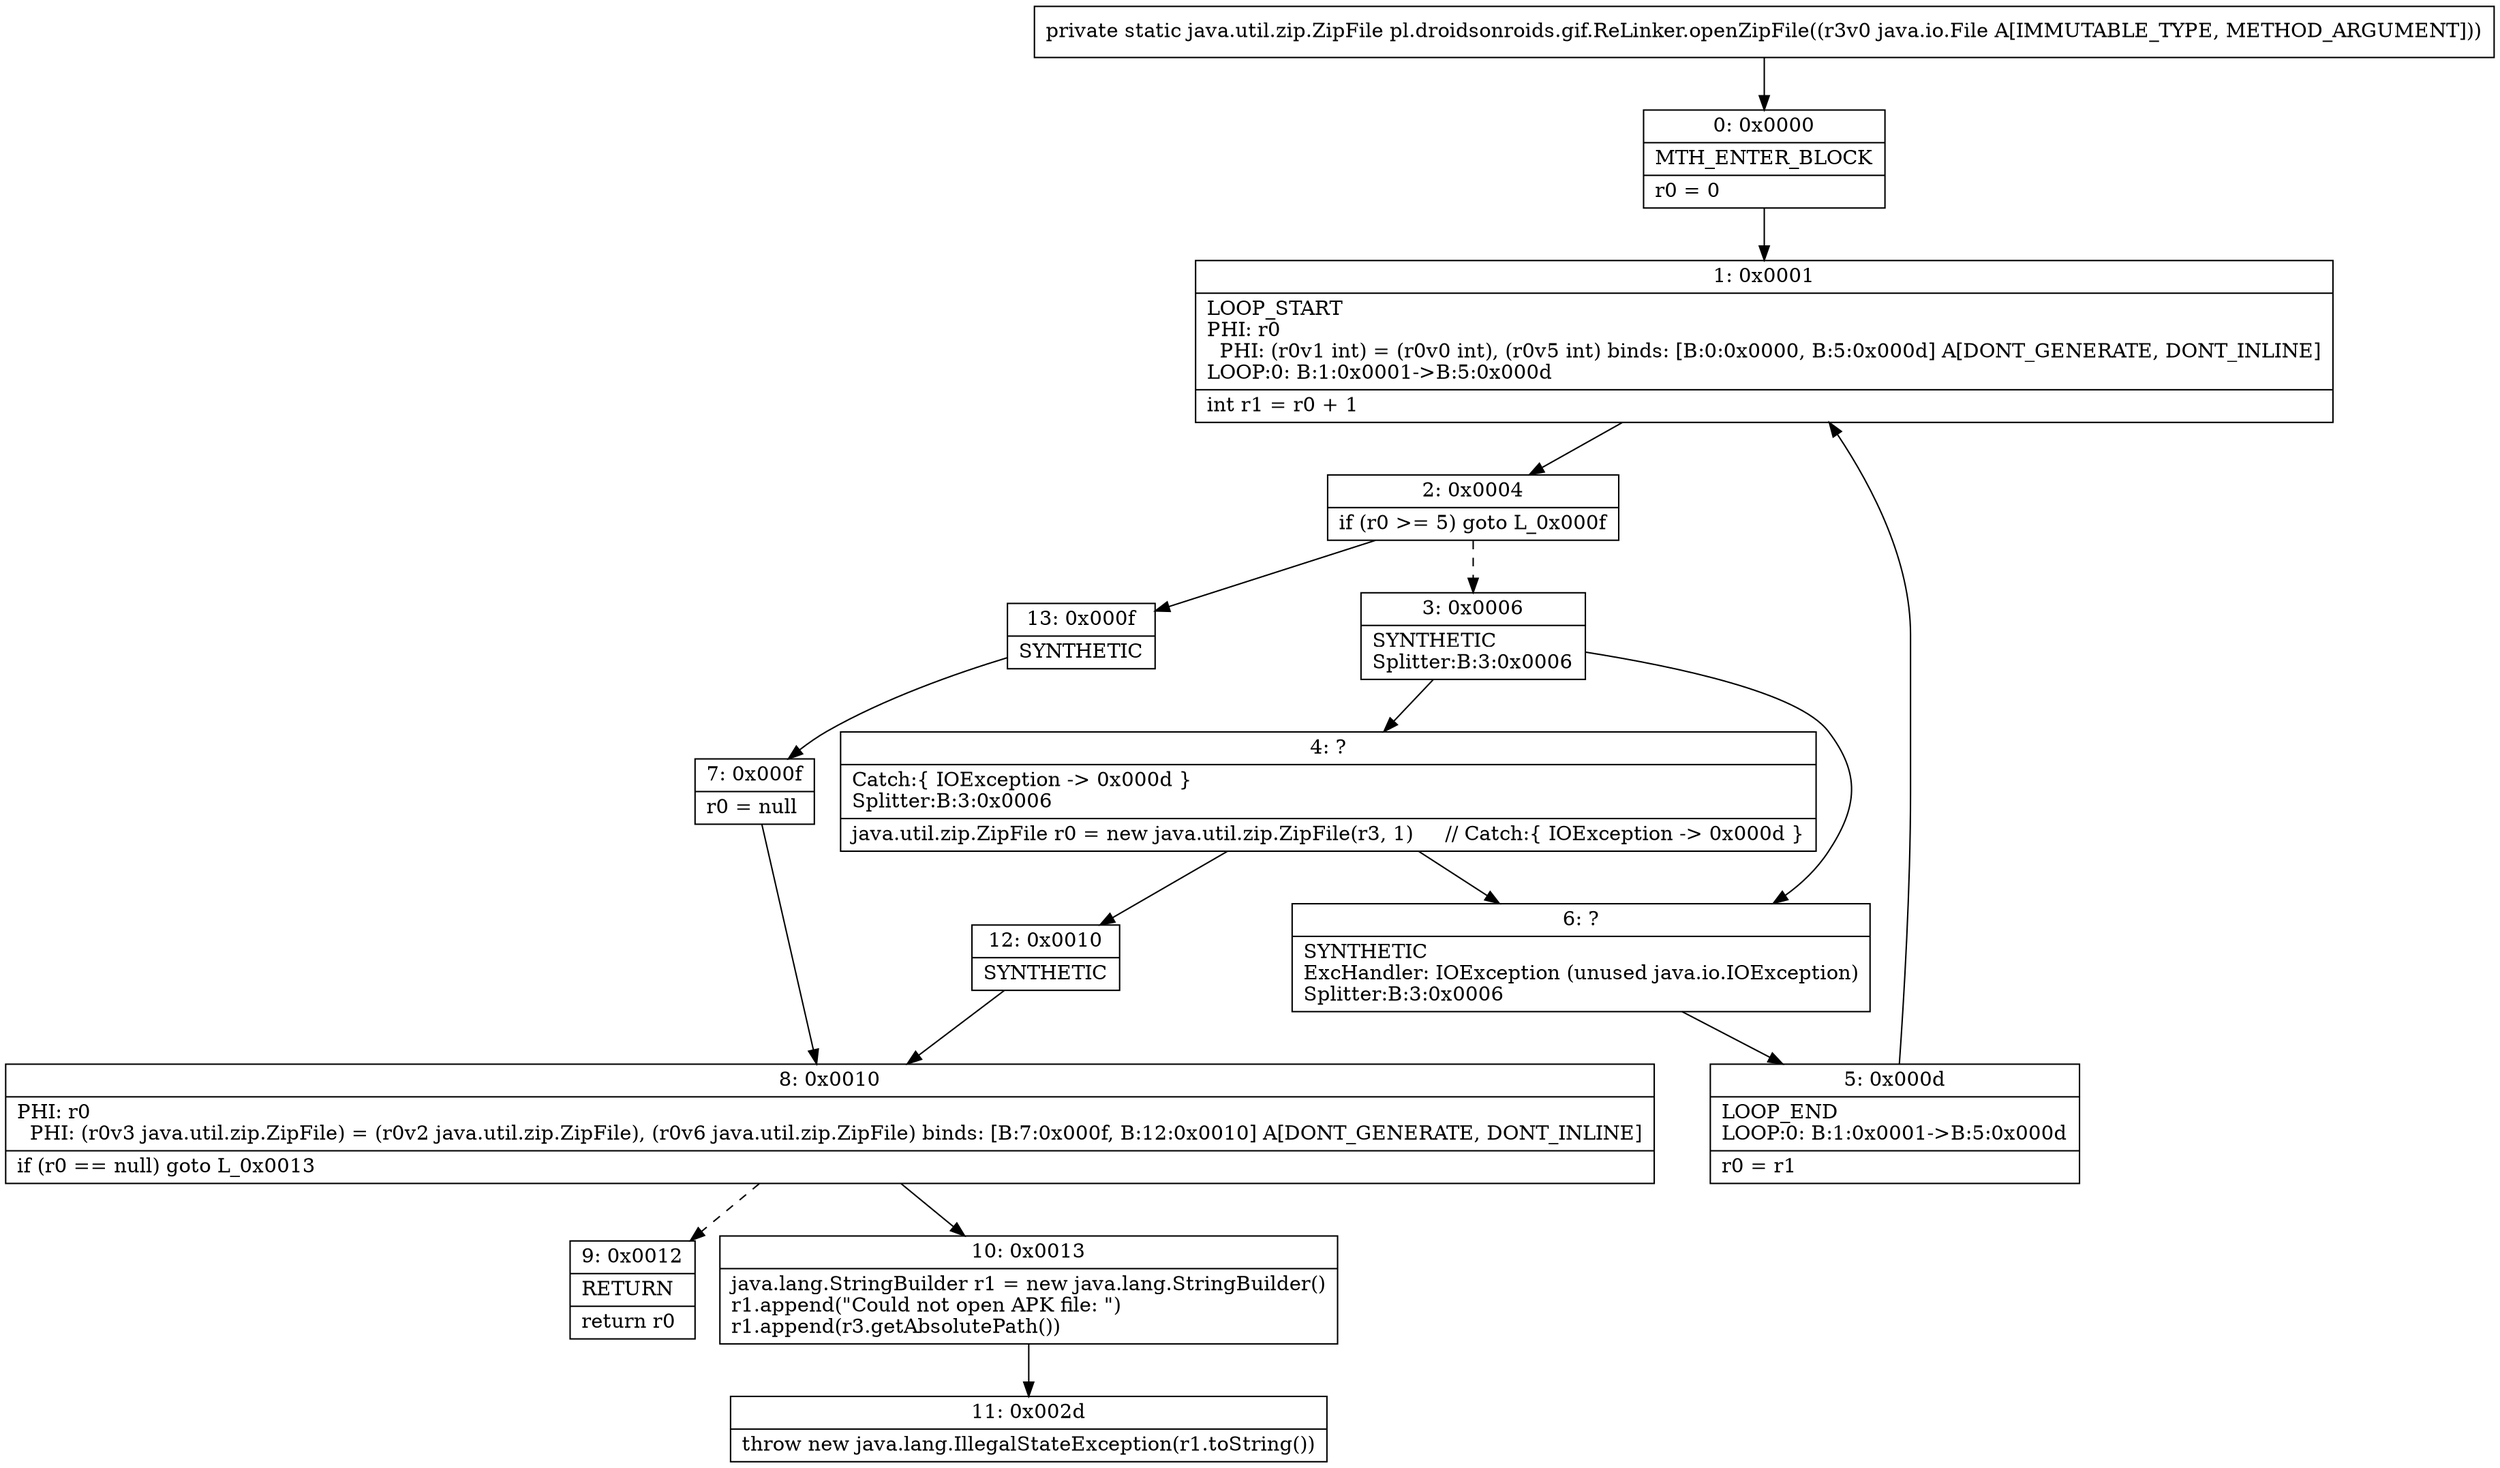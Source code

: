 digraph "CFG forpl.droidsonroids.gif.ReLinker.openZipFile(Ljava\/io\/File;)Ljava\/util\/zip\/ZipFile;" {
Node_0 [shape=record,label="{0\:\ 0x0000|MTH_ENTER_BLOCK\l|r0 = 0\l}"];
Node_1 [shape=record,label="{1\:\ 0x0001|LOOP_START\lPHI: r0 \l  PHI: (r0v1 int) = (r0v0 int), (r0v5 int) binds: [B:0:0x0000, B:5:0x000d] A[DONT_GENERATE, DONT_INLINE]\lLOOP:0: B:1:0x0001\-\>B:5:0x000d\l|int r1 = r0 + 1\l}"];
Node_2 [shape=record,label="{2\:\ 0x0004|if (r0 \>= 5) goto L_0x000f\l}"];
Node_3 [shape=record,label="{3\:\ 0x0006|SYNTHETIC\lSplitter:B:3:0x0006\l}"];
Node_4 [shape=record,label="{4\:\ ?|Catch:\{ IOException \-\> 0x000d \}\lSplitter:B:3:0x0006\l|java.util.zip.ZipFile r0 = new java.util.zip.ZipFile(r3, 1)     \/\/ Catch:\{ IOException \-\> 0x000d \}\l}"];
Node_5 [shape=record,label="{5\:\ 0x000d|LOOP_END\lLOOP:0: B:1:0x0001\-\>B:5:0x000d\l|r0 = r1\l}"];
Node_6 [shape=record,label="{6\:\ ?|SYNTHETIC\lExcHandler: IOException (unused java.io.IOException)\lSplitter:B:3:0x0006\l}"];
Node_7 [shape=record,label="{7\:\ 0x000f|r0 = null\l}"];
Node_8 [shape=record,label="{8\:\ 0x0010|PHI: r0 \l  PHI: (r0v3 java.util.zip.ZipFile) = (r0v2 java.util.zip.ZipFile), (r0v6 java.util.zip.ZipFile) binds: [B:7:0x000f, B:12:0x0010] A[DONT_GENERATE, DONT_INLINE]\l|if (r0 == null) goto L_0x0013\l}"];
Node_9 [shape=record,label="{9\:\ 0x0012|RETURN\l|return r0\l}"];
Node_10 [shape=record,label="{10\:\ 0x0013|java.lang.StringBuilder r1 = new java.lang.StringBuilder()\lr1.append(\"Could not open APK file: \")\lr1.append(r3.getAbsolutePath())\l}"];
Node_11 [shape=record,label="{11\:\ 0x002d|throw new java.lang.IllegalStateException(r1.toString())\l}"];
Node_12 [shape=record,label="{12\:\ 0x0010|SYNTHETIC\l}"];
Node_13 [shape=record,label="{13\:\ 0x000f|SYNTHETIC\l}"];
MethodNode[shape=record,label="{private static java.util.zip.ZipFile pl.droidsonroids.gif.ReLinker.openZipFile((r3v0 java.io.File A[IMMUTABLE_TYPE, METHOD_ARGUMENT])) }"];
MethodNode -> Node_0;
Node_0 -> Node_1;
Node_1 -> Node_2;
Node_2 -> Node_3[style=dashed];
Node_2 -> Node_13;
Node_3 -> Node_4;
Node_3 -> Node_6;
Node_4 -> Node_6;
Node_4 -> Node_12;
Node_5 -> Node_1;
Node_6 -> Node_5;
Node_7 -> Node_8;
Node_8 -> Node_9[style=dashed];
Node_8 -> Node_10;
Node_10 -> Node_11;
Node_12 -> Node_8;
Node_13 -> Node_7;
}


